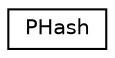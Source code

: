 digraph G
{
  edge [fontname="Helvetica",fontsize="10",labelfontname="Helvetica",labelfontsize="10"];
  node [fontname="Helvetica",fontsize="10",shape=record];
  rankdir=LR;
  Node1 [label="PHash",height=0.2,width=0.4,color="black", fillcolor="white", style="filled",URL="$db/d8c/structPHash.html"];
}
